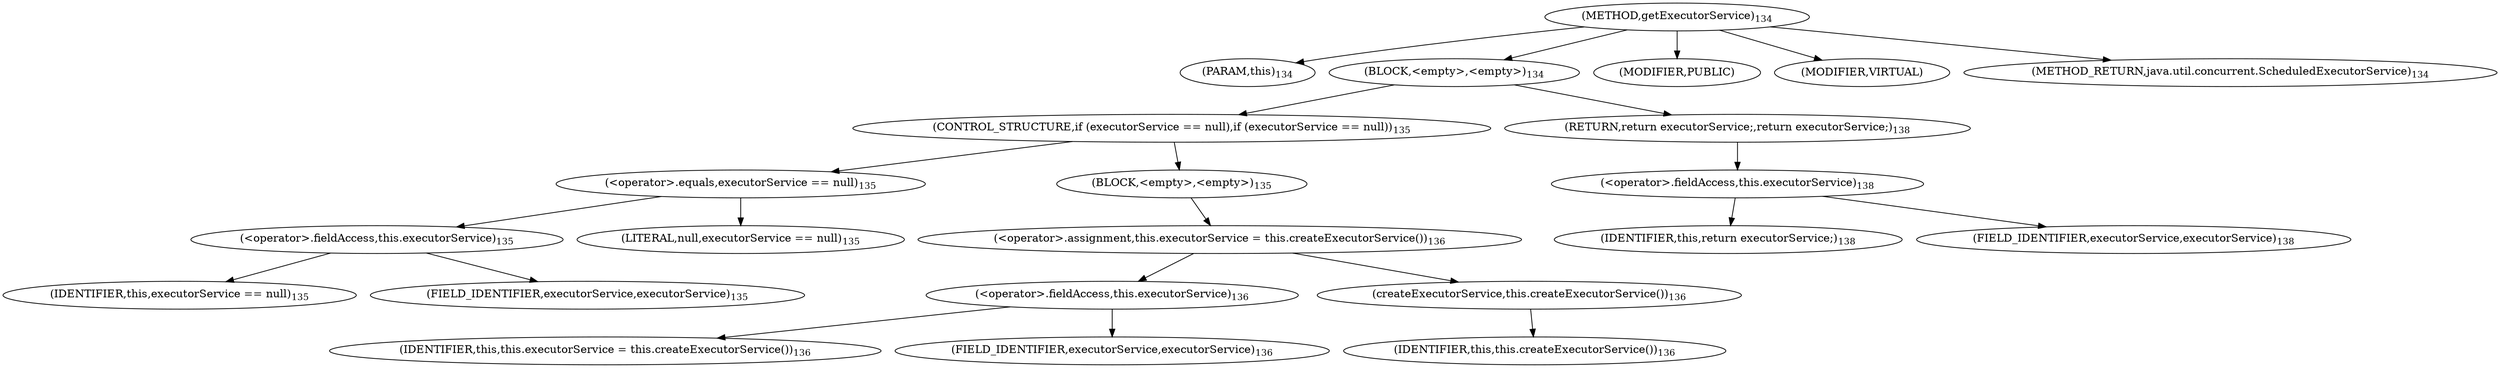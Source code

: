 digraph "getExecutorService" {  
"306" [label = <(METHOD,getExecutorService)<SUB>134</SUB>> ]
"16" [label = <(PARAM,this)<SUB>134</SUB>> ]
"307" [label = <(BLOCK,&lt;empty&gt;,&lt;empty&gt;)<SUB>134</SUB>> ]
"308" [label = <(CONTROL_STRUCTURE,if (executorService == null),if (executorService == null))<SUB>135</SUB>> ]
"309" [label = <(&lt;operator&gt;.equals,executorService == null)<SUB>135</SUB>> ]
"310" [label = <(&lt;operator&gt;.fieldAccess,this.executorService)<SUB>135</SUB>> ]
"311" [label = <(IDENTIFIER,this,executorService == null)<SUB>135</SUB>> ]
"312" [label = <(FIELD_IDENTIFIER,executorService,executorService)<SUB>135</SUB>> ]
"313" [label = <(LITERAL,null,executorService == null)<SUB>135</SUB>> ]
"314" [label = <(BLOCK,&lt;empty&gt;,&lt;empty&gt;)<SUB>135</SUB>> ]
"315" [label = <(&lt;operator&gt;.assignment,this.executorService = this.createExecutorService())<SUB>136</SUB>> ]
"316" [label = <(&lt;operator&gt;.fieldAccess,this.executorService)<SUB>136</SUB>> ]
"317" [label = <(IDENTIFIER,this,this.executorService = this.createExecutorService())<SUB>136</SUB>> ]
"318" [label = <(FIELD_IDENTIFIER,executorService,executorService)<SUB>136</SUB>> ]
"319" [label = <(createExecutorService,this.createExecutorService())<SUB>136</SUB>> ]
"15" [label = <(IDENTIFIER,this,this.createExecutorService())<SUB>136</SUB>> ]
"320" [label = <(RETURN,return executorService;,return executorService;)<SUB>138</SUB>> ]
"321" [label = <(&lt;operator&gt;.fieldAccess,this.executorService)<SUB>138</SUB>> ]
"322" [label = <(IDENTIFIER,this,return executorService;)<SUB>138</SUB>> ]
"323" [label = <(FIELD_IDENTIFIER,executorService,executorService)<SUB>138</SUB>> ]
"324" [label = <(MODIFIER,PUBLIC)> ]
"325" [label = <(MODIFIER,VIRTUAL)> ]
"326" [label = <(METHOD_RETURN,java.util.concurrent.ScheduledExecutorService)<SUB>134</SUB>> ]
  "306" -> "16" 
  "306" -> "307" 
  "306" -> "324" 
  "306" -> "325" 
  "306" -> "326" 
  "307" -> "308" 
  "307" -> "320" 
  "308" -> "309" 
  "308" -> "314" 
  "309" -> "310" 
  "309" -> "313" 
  "310" -> "311" 
  "310" -> "312" 
  "314" -> "315" 
  "315" -> "316" 
  "315" -> "319" 
  "316" -> "317" 
  "316" -> "318" 
  "319" -> "15" 
  "320" -> "321" 
  "321" -> "322" 
  "321" -> "323" 
}
